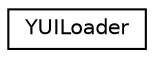 digraph "Graphical Class Hierarchy"
{
 // LATEX_PDF_SIZE
  edge [fontname="Helvetica",fontsize="10",labelfontname="Helvetica",labelfontsize="10"];
  node [fontname="Helvetica",fontsize="10",shape=record];
  rankdir="LR";
  Node0 [label="YUILoader",height=0.2,width=0.4,color="black", fillcolor="white", style="filled",URL="$classYUILoader.html",tooltip=" "];
}
